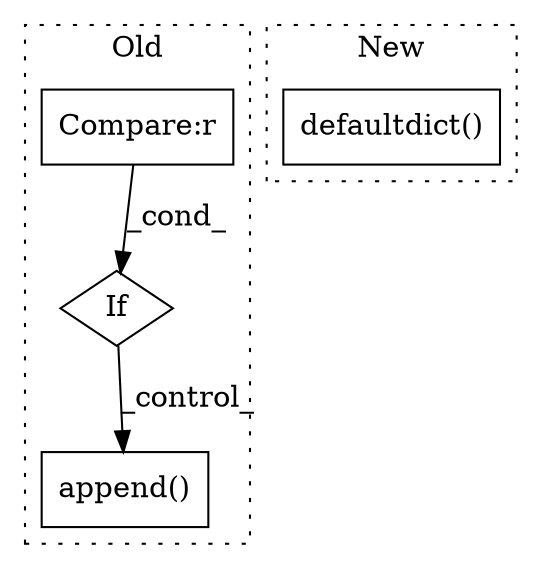 digraph G {
subgraph cluster0 {
1 [label="append()" a="75" s="4102,4124" l="14,1" shape="box"];
3 [label="If" a="96" s="3967" l="3" shape="diamond"];
4 [label="Compare:r" a="40" s="3970" l="22" shape="box"];
label = "Old";
style="dotted";
}
subgraph cluster1 {
2 [label="defaultdict()" a="75" s="3472,3501" l="24,1" shape="box"];
label = "New";
style="dotted";
}
3 -> 1 [label="_control_"];
4 -> 3 [label="_cond_"];
}